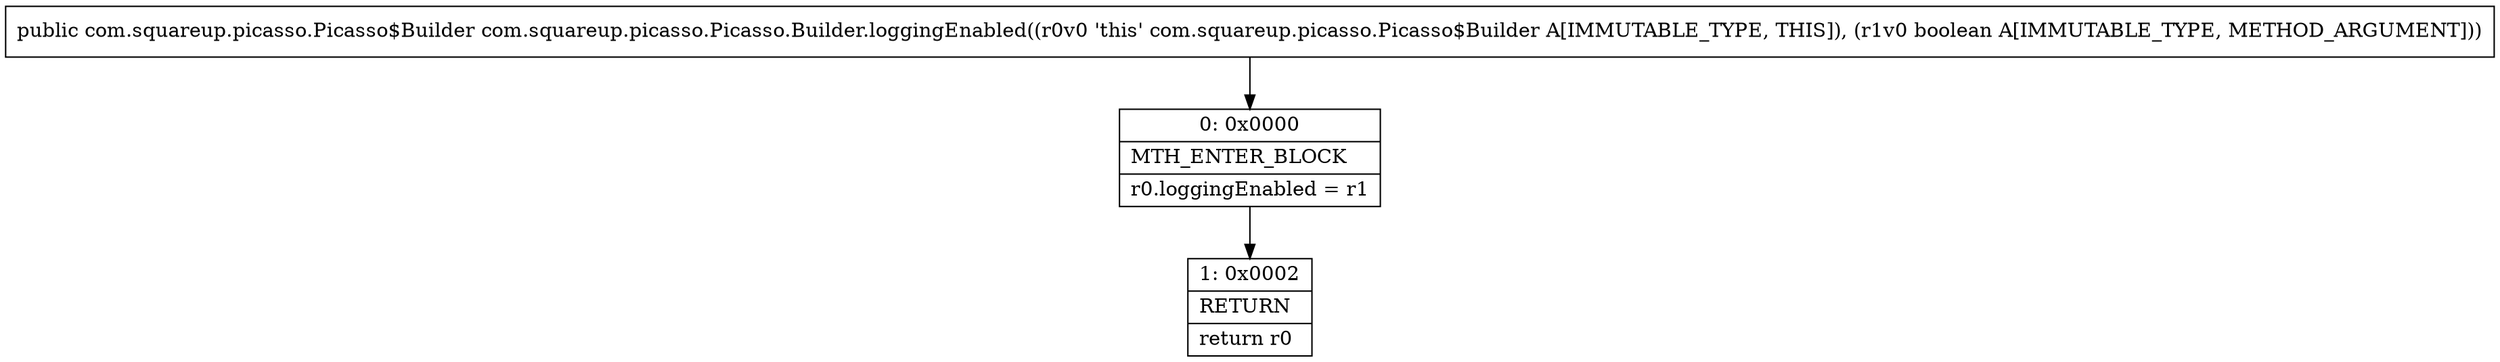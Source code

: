 digraph "CFG forcom.squareup.picasso.Picasso.Builder.loggingEnabled(Z)Lcom\/squareup\/picasso\/Picasso$Builder;" {
Node_0 [shape=record,label="{0\:\ 0x0000|MTH_ENTER_BLOCK\l|r0.loggingEnabled = r1\l}"];
Node_1 [shape=record,label="{1\:\ 0x0002|RETURN\l|return r0\l}"];
MethodNode[shape=record,label="{public com.squareup.picasso.Picasso$Builder com.squareup.picasso.Picasso.Builder.loggingEnabled((r0v0 'this' com.squareup.picasso.Picasso$Builder A[IMMUTABLE_TYPE, THIS]), (r1v0 boolean A[IMMUTABLE_TYPE, METHOD_ARGUMENT])) }"];
MethodNode -> Node_0;
Node_0 -> Node_1;
}

